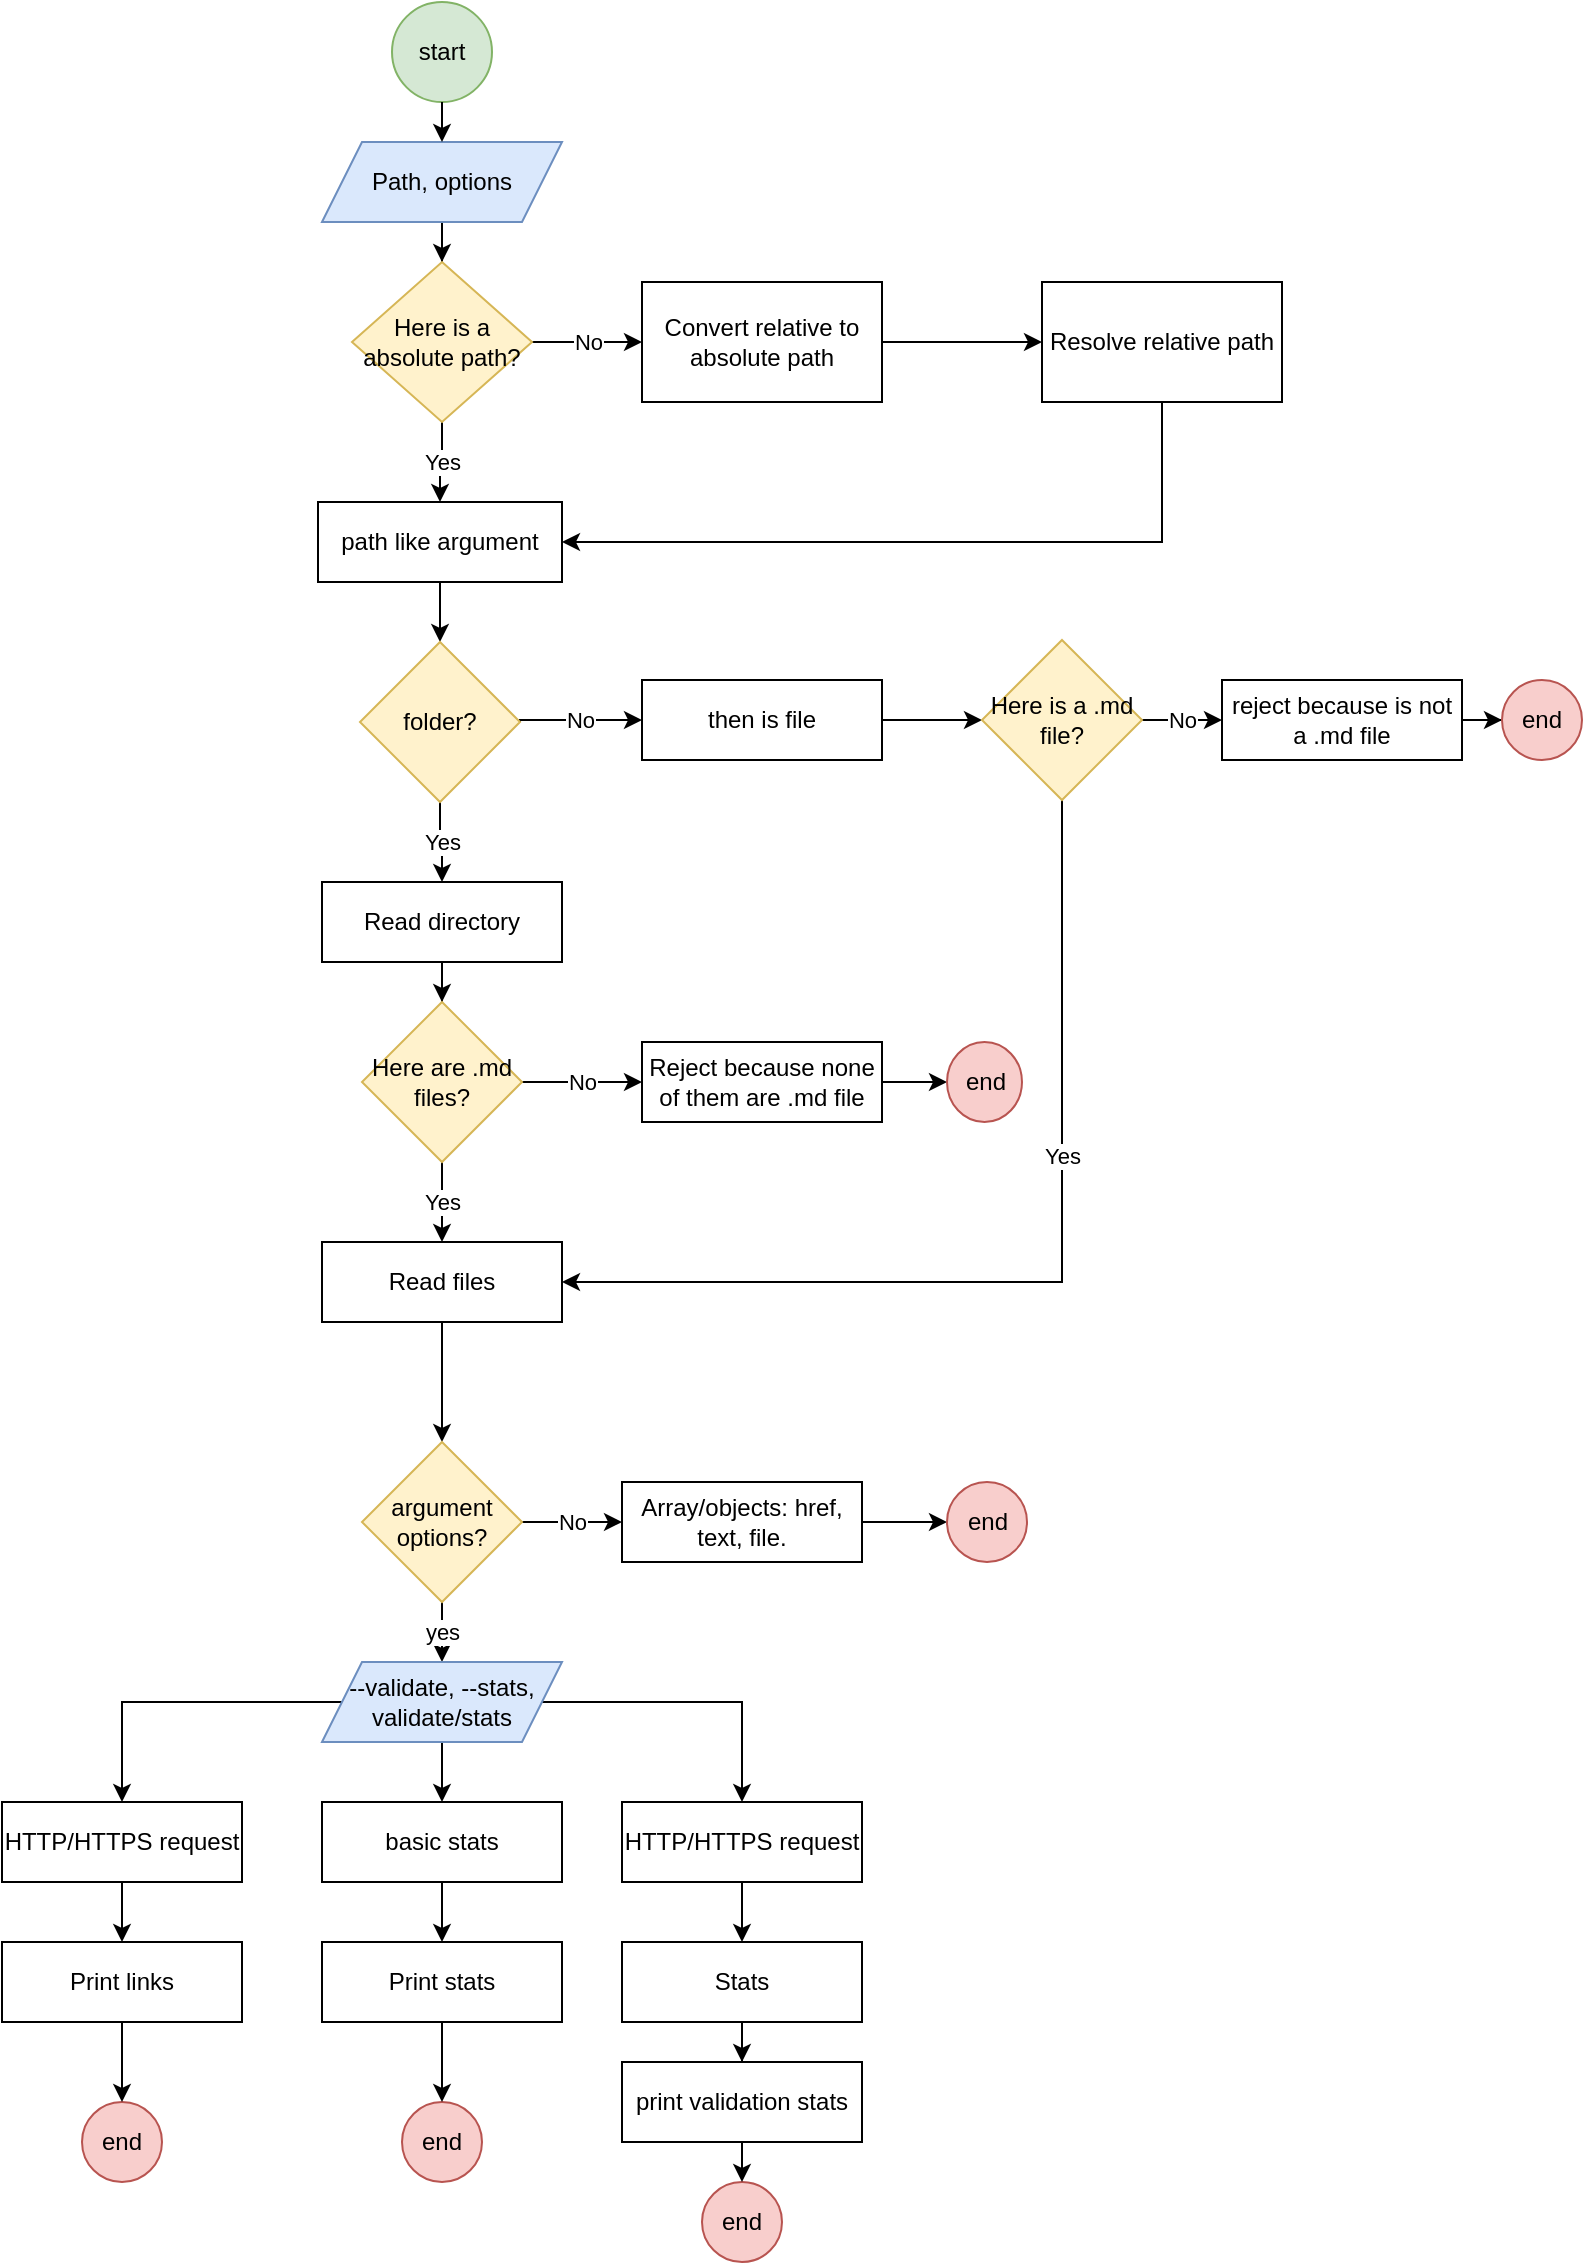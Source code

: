 <mxfile version="13.7.3" type="github">
  <diagram id="C5RBs43oDa-KdzZeNtuy" name="Page-1">
    <mxGraphModel dx="868" dy="492" grid="1" gridSize="10" guides="1" tooltips="1" connect="1" arrows="1" fold="1" page="1" pageScale="1" pageWidth="827" pageHeight="1169" math="0" shadow="0">
      <root>
        <mxCell id="WIyWlLk6GJQsqaUBKTNV-0" />
        <mxCell id="WIyWlLk6GJQsqaUBKTNV-1" parent="WIyWlLk6GJQsqaUBKTNV-0" />
        <mxCell id="k-PQKmkMwY5pAT0Tuovi-17" value="start" style="ellipse;whiteSpace=wrap;html=1;rounded=1;shadow=0;strokeWidth=1;glass=0;fillColor=#d5e8d4;strokeColor=#82b366;" parent="WIyWlLk6GJQsqaUBKTNV-1" vertex="1">
          <mxGeometry x="215" y="10" width="50" height="50" as="geometry" />
        </mxCell>
        <mxCell id="tLE4Vp8al6xEyKUH1ni7-5" value="" style="edgeStyle=orthogonalEdgeStyle;rounded=0;orthogonalLoop=1;jettySize=auto;html=1;" parent="WIyWlLk6GJQsqaUBKTNV-1" source="k-PQKmkMwY5pAT0Tuovi-19" target="gkMyFjgABTt4MsTzBbFO-0" edge="1">
          <mxGeometry relative="1" as="geometry" />
        </mxCell>
        <mxCell id="k-PQKmkMwY5pAT0Tuovi-19" value="Path, options" style="shape=parallelogram;perimeter=parallelogramPerimeter;whiteSpace=wrap;html=1;fixedSize=1;fillColor=#dae8fc;strokeColor=#6c8ebf;" parent="WIyWlLk6GJQsqaUBKTNV-1" vertex="1">
          <mxGeometry x="180" y="80" width="120" height="40" as="geometry" />
        </mxCell>
        <mxCell id="k-PQKmkMwY5pAT0Tuovi-21" value="" style="endArrow=classic;html=1;exitX=0.5;exitY=1;exitDx=0;exitDy=0;entryX=0.5;entryY=0;entryDx=0;entryDy=0;" parent="WIyWlLk6GJQsqaUBKTNV-1" source="k-PQKmkMwY5pAT0Tuovi-17" target="k-PQKmkMwY5pAT0Tuovi-19" edge="1">
          <mxGeometry width="50" height="50" relative="1" as="geometry">
            <mxPoint x="440" y="250" as="sourcePoint" />
            <mxPoint x="490" y="200" as="targetPoint" />
          </mxGeometry>
        </mxCell>
        <mxCell id="k-PQKmkMwY5pAT0Tuovi-24" value="end" style="ellipse;whiteSpace=wrap;html=1;aspect=fixed;fillColor=#f8cecc;strokeColor=#b85450;" parent="WIyWlLk6GJQsqaUBKTNV-1" vertex="1">
          <mxGeometry x="370" y="1100" width="40" height="40" as="geometry" />
        </mxCell>
        <mxCell id="tLE4Vp8al6xEyKUH1ni7-1" value="No" style="edgeStyle=orthogonalEdgeStyle;rounded=0;orthogonalLoop=1;jettySize=auto;html=1;" parent="WIyWlLk6GJQsqaUBKTNV-1" source="gkMyFjgABTt4MsTzBbFO-0" target="tLE4Vp8al6xEyKUH1ni7-0" edge="1">
          <mxGeometry relative="1" as="geometry" />
        </mxCell>
        <mxCell id="tLE4Vp8al6xEyKUH1ni7-3" value="Yes" style="edgeStyle=orthogonalEdgeStyle;rounded=0;orthogonalLoop=1;jettySize=auto;html=1;entryX=0.5;entryY=0;entryDx=0;entryDy=0;" parent="WIyWlLk6GJQsqaUBKTNV-1" source="gkMyFjgABTt4MsTzBbFO-0" target="tLE4Vp8al6xEyKUH1ni7-4" edge="1">
          <mxGeometry relative="1" as="geometry">
            <mxPoint x="240" y="260" as="targetPoint" />
          </mxGeometry>
        </mxCell>
        <mxCell id="gkMyFjgABTt4MsTzBbFO-0" value="Here is a absolute path?" style="rhombus;whiteSpace=wrap;html=1;fillColor=#fff2cc;strokeColor=#d6b656;" parent="WIyWlLk6GJQsqaUBKTNV-1" vertex="1">
          <mxGeometry x="195" y="140" width="90" height="80" as="geometry" />
        </mxCell>
        <mxCell id="gkMyFjgABTt4MsTzBbFO-8" value="" style="endArrow=classic;html=1;exitX=0.5;exitY=1;exitDx=0;exitDy=0;" parent="WIyWlLk6GJQsqaUBKTNV-1" source="tLE4Vp8al6xEyKUH1ni7-57" edge="1">
          <mxGeometry width="50" height="50" relative="1" as="geometry">
            <mxPoint x="240" y="1305" as="sourcePoint" />
            <mxPoint x="390" y="1100" as="targetPoint" />
          </mxGeometry>
        </mxCell>
        <mxCell id="Vxswq9TNGFMc868pG4Yb-1" value="" style="edgeStyle=orthogonalEdgeStyle;rounded=0;orthogonalLoop=1;jettySize=auto;html=1;" edge="1" parent="WIyWlLk6GJQsqaUBKTNV-1" source="tLE4Vp8al6xEyKUH1ni7-0" target="Vxswq9TNGFMc868pG4Yb-0">
          <mxGeometry relative="1" as="geometry" />
        </mxCell>
        <mxCell id="tLE4Vp8al6xEyKUH1ni7-0" value="Convert relative to absolute path" style="whiteSpace=wrap;html=1;" parent="WIyWlLk6GJQsqaUBKTNV-1" vertex="1">
          <mxGeometry x="340" y="150" width="120" height="60" as="geometry" />
        </mxCell>
        <mxCell id="tLE4Vp8al6xEyKUH1ni7-7" value="" style="edgeStyle=orthogonalEdgeStyle;rounded=0;orthogonalLoop=1;jettySize=auto;html=1;" parent="WIyWlLk6GJQsqaUBKTNV-1" source="tLE4Vp8al6xEyKUH1ni7-4" target="tLE4Vp8al6xEyKUH1ni7-6" edge="1">
          <mxGeometry relative="1" as="geometry" />
        </mxCell>
        <mxCell id="tLE4Vp8al6xEyKUH1ni7-4" value="path like argument" style="rounded=0;whiteSpace=wrap;html=1;" parent="WIyWlLk6GJQsqaUBKTNV-1" vertex="1">
          <mxGeometry x="178" y="260" width="122" height="40" as="geometry" />
        </mxCell>
        <mxCell id="tLE4Vp8al6xEyKUH1ni7-9" value="No" style="edgeStyle=orthogonalEdgeStyle;rounded=0;orthogonalLoop=1;jettySize=auto;html=1;exitX=1;exitY=0.5;exitDx=0;exitDy=0;" parent="WIyWlLk6GJQsqaUBKTNV-1" source="tLE4Vp8al6xEyKUH1ni7-6" target="tLE4Vp8al6xEyKUH1ni7-8" edge="1">
          <mxGeometry relative="1" as="geometry">
            <Array as="points">
              <mxPoint x="279" y="369" />
            </Array>
            <mxPoint x="269" y="369" as="sourcePoint" />
          </mxGeometry>
        </mxCell>
        <mxCell id="tLE4Vp8al6xEyKUH1ni7-11" value="Yes" style="edgeStyle=orthogonalEdgeStyle;rounded=0;orthogonalLoop=1;jettySize=auto;html=1;" parent="WIyWlLk6GJQsqaUBKTNV-1" source="tLE4Vp8al6xEyKUH1ni7-6" target="tLE4Vp8al6xEyKUH1ni7-10" edge="1">
          <mxGeometry relative="1" as="geometry" />
        </mxCell>
        <mxCell id="tLE4Vp8al6xEyKUH1ni7-6" value="folder?" style="rhombus;whiteSpace=wrap;html=1;rounded=0;fillColor=#fff2cc;strokeColor=#d6b656;" parent="WIyWlLk6GJQsqaUBKTNV-1" vertex="1">
          <mxGeometry x="199" y="330" width="80" height="80" as="geometry" />
        </mxCell>
        <mxCell id="tLE4Vp8al6xEyKUH1ni7-23" value="" style="edgeStyle=orthogonalEdgeStyle;rounded=0;orthogonalLoop=1;jettySize=auto;html=1;" parent="WIyWlLk6GJQsqaUBKTNV-1" source="tLE4Vp8al6xEyKUH1ni7-8" target="tLE4Vp8al6xEyKUH1ni7-22" edge="1">
          <mxGeometry relative="1" as="geometry" />
        </mxCell>
        <mxCell id="tLE4Vp8al6xEyKUH1ni7-8" value="then is file" style="whiteSpace=wrap;html=1;rounded=0;" parent="WIyWlLk6GJQsqaUBKTNV-1" vertex="1">
          <mxGeometry x="340" y="349" width="120" height="40" as="geometry" />
        </mxCell>
        <mxCell id="tLE4Vp8al6xEyKUH1ni7-13" value="" style="edgeStyle=orthogonalEdgeStyle;rounded=0;orthogonalLoop=1;jettySize=auto;html=1;" parent="WIyWlLk6GJQsqaUBKTNV-1" source="tLE4Vp8al6xEyKUH1ni7-10" target="tLE4Vp8al6xEyKUH1ni7-12" edge="1">
          <mxGeometry relative="1" as="geometry" />
        </mxCell>
        <mxCell id="tLE4Vp8al6xEyKUH1ni7-10" value="Read directory" style="whiteSpace=wrap;html=1;rounded=0;" parent="WIyWlLk6GJQsqaUBKTNV-1" vertex="1">
          <mxGeometry x="180" y="450" width="120" height="40" as="geometry" />
        </mxCell>
        <mxCell id="tLE4Vp8al6xEyKUH1ni7-15" value="Yes" style="edgeStyle=orthogonalEdgeStyle;rounded=0;orthogonalLoop=1;jettySize=auto;html=1;" parent="WIyWlLk6GJQsqaUBKTNV-1" source="tLE4Vp8al6xEyKUH1ni7-12" target="tLE4Vp8al6xEyKUH1ni7-14" edge="1">
          <mxGeometry relative="1" as="geometry" />
        </mxCell>
        <mxCell id="tLE4Vp8al6xEyKUH1ni7-17" value="No" style="edgeStyle=orthogonalEdgeStyle;rounded=0;orthogonalLoop=1;jettySize=auto;html=1;" parent="WIyWlLk6GJQsqaUBKTNV-1" source="tLE4Vp8al6xEyKUH1ni7-12" target="tLE4Vp8al6xEyKUH1ni7-16" edge="1">
          <mxGeometry relative="1" as="geometry" />
        </mxCell>
        <mxCell id="tLE4Vp8al6xEyKUH1ni7-12" value="Here are .md files?" style="rhombus;whiteSpace=wrap;html=1;rounded=0;fillColor=#fff2cc;strokeColor=#d6b656;" parent="WIyWlLk6GJQsqaUBKTNV-1" vertex="1">
          <mxGeometry x="200" y="510" width="80" height="80" as="geometry" />
        </mxCell>
        <mxCell id="tLE4Vp8al6xEyKUH1ni7-31" value="" style="edgeStyle=orthogonalEdgeStyle;rounded=0;orthogonalLoop=1;jettySize=auto;html=1;" parent="WIyWlLk6GJQsqaUBKTNV-1" source="tLE4Vp8al6xEyKUH1ni7-14" target="tLE4Vp8al6xEyKUH1ni7-30" edge="1">
          <mxGeometry relative="1" as="geometry" />
        </mxCell>
        <mxCell id="tLE4Vp8al6xEyKUH1ni7-14" value="Read files" style="whiteSpace=wrap;html=1;rounded=0;" parent="WIyWlLk6GJQsqaUBKTNV-1" vertex="1">
          <mxGeometry x="180" y="630" width="120" height="40" as="geometry" />
        </mxCell>
        <mxCell id="tLE4Vp8al6xEyKUH1ni7-21" value="" style="edgeStyle=orthogonalEdgeStyle;rounded=0;orthogonalLoop=1;jettySize=auto;html=1;" parent="WIyWlLk6GJQsqaUBKTNV-1" source="tLE4Vp8al6xEyKUH1ni7-16" target="tLE4Vp8al6xEyKUH1ni7-20" edge="1">
          <mxGeometry relative="1" as="geometry" />
        </mxCell>
        <mxCell id="tLE4Vp8al6xEyKUH1ni7-16" value="Reject because none of them are .md file" style="whiteSpace=wrap;html=1;rounded=0;" parent="WIyWlLk6GJQsqaUBKTNV-1" vertex="1">
          <mxGeometry x="340" y="530" width="120" height="40" as="geometry" />
        </mxCell>
        <mxCell id="tLE4Vp8al6xEyKUH1ni7-20" value="end" style="ellipse;whiteSpace=wrap;html=1;rounded=0;fillColor=#f8cecc;strokeColor=#b85450;" parent="WIyWlLk6GJQsqaUBKTNV-1" vertex="1">
          <mxGeometry x="492.5" y="530" width="37.5" height="40" as="geometry" />
        </mxCell>
        <mxCell id="tLE4Vp8al6xEyKUH1ni7-25" value="No" style="edgeStyle=orthogonalEdgeStyle;rounded=0;orthogonalLoop=1;jettySize=auto;html=1;" parent="WIyWlLk6GJQsqaUBKTNV-1" source="tLE4Vp8al6xEyKUH1ni7-22" target="tLE4Vp8al6xEyKUH1ni7-24" edge="1">
          <mxGeometry relative="1" as="geometry" />
        </mxCell>
        <mxCell id="tLE4Vp8al6xEyKUH1ni7-27" value="" style="edgeStyle=orthogonalEdgeStyle;rounded=0;orthogonalLoop=1;jettySize=auto;html=1;entryX=1;entryY=0.5;entryDx=0;entryDy=0;" parent="WIyWlLk6GJQsqaUBKTNV-1" source="tLE4Vp8al6xEyKUH1ni7-22" target="tLE4Vp8al6xEyKUH1ni7-14" edge="1">
          <mxGeometry relative="1" as="geometry">
            <mxPoint x="650" y="610" as="targetPoint" />
            <Array as="points">
              <mxPoint x="550" y="650" />
            </Array>
          </mxGeometry>
        </mxCell>
        <mxCell id="tLE4Vp8al6xEyKUH1ni7-64" value="Yes" style="edgeLabel;html=1;align=center;verticalAlign=middle;resizable=0;points=[];" parent="tLE4Vp8al6xEyKUH1ni7-27" vertex="1" connectable="0">
          <mxGeometry x="-0.017" y="-63" relative="1" as="geometry">
            <mxPoint as="offset" />
          </mxGeometry>
        </mxCell>
        <mxCell id="tLE4Vp8al6xEyKUH1ni7-22" value="Here is a .md file?" style="rhombus;whiteSpace=wrap;html=1;rounded=0;fillColor=#fff2cc;strokeColor=#d6b656;" parent="WIyWlLk6GJQsqaUBKTNV-1" vertex="1">
          <mxGeometry x="510" y="329" width="80" height="80" as="geometry" />
        </mxCell>
        <mxCell id="tLE4Vp8al6xEyKUH1ni7-29" value="" style="edgeStyle=orthogonalEdgeStyle;rounded=0;orthogonalLoop=1;jettySize=auto;html=1;" parent="WIyWlLk6GJQsqaUBKTNV-1" source="tLE4Vp8al6xEyKUH1ni7-24" target="tLE4Vp8al6xEyKUH1ni7-28" edge="1">
          <mxGeometry relative="1" as="geometry" />
        </mxCell>
        <mxCell id="tLE4Vp8al6xEyKUH1ni7-24" value="reject because is not a .md file" style="whiteSpace=wrap;html=1;rounded=0;" parent="WIyWlLk6GJQsqaUBKTNV-1" vertex="1">
          <mxGeometry x="630" y="349" width="120" height="40" as="geometry" />
        </mxCell>
        <mxCell id="tLE4Vp8al6xEyKUH1ni7-28" value="end" style="ellipse;whiteSpace=wrap;html=1;rounded=0;fillColor=#f8cecc;strokeColor=#b85450;" parent="WIyWlLk6GJQsqaUBKTNV-1" vertex="1">
          <mxGeometry x="770" y="349" width="40" height="40" as="geometry" />
        </mxCell>
        <mxCell id="tLE4Vp8al6xEyKUH1ni7-35" value="No" style="edgeStyle=orthogonalEdgeStyle;rounded=0;orthogonalLoop=1;jettySize=auto;html=1;" parent="WIyWlLk6GJQsqaUBKTNV-1" source="tLE4Vp8al6xEyKUH1ni7-30" target="tLE4Vp8al6xEyKUH1ni7-34" edge="1">
          <mxGeometry relative="1" as="geometry" />
        </mxCell>
        <mxCell id="tLE4Vp8al6xEyKUH1ni7-42" value="yes" style="edgeStyle=orthogonalEdgeStyle;rounded=0;orthogonalLoop=1;jettySize=auto;html=1;" parent="WIyWlLk6GJQsqaUBKTNV-1" source="tLE4Vp8al6xEyKUH1ni7-30" target="tLE4Vp8al6xEyKUH1ni7-41" edge="1">
          <mxGeometry relative="1" as="geometry" />
        </mxCell>
        <mxCell id="tLE4Vp8al6xEyKUH1ni7-30" value="argument options?" style="rhombus;whiteSpace=wrap;html=1;rounded=0;fillColor=#fff2cc;strokeColor=#d6b656;" parent="WIyWlLk6GJQsqaUBKTNV-1" vertex="1">
          <mxGeometry x="200" y="730" width="80" height="80" as="geometry" />
        </mxCell>
        <mxCell id="tLE4Vp8al6xEyKUH1ni7-37" value="" style="edgeStyle=orthogonalEdgeStyle;rounded=0;orthogonalLoop=1;jettySize=auto;html=1;" parent="WIyWlLk6GJQsqaUBKTNV-1" source="tLE4Vp8al6xEyKUH1ni7-34" target="tLE4Vp8al6xEyKUH1ni7-36" edge="1">
          <mxGeometry relative="1" as="geometry" />
        </mxCell>
        <mxCell id="tLE4Vp8al6xEyKUH1ni7-34" value="Array/objects: href, text, file." style="whiteSpace=wrap;html=1;rounded=0;" parent="WIyWlLk6GJQsqaUBKTNV-1" vertex="1">
          <mxGeometry x="330" y="750" width="120" height="40" as="geometry" />
        </mxCell>
        <mxCell id="tLE4Vp8al6xEyKUH1ni7-36" value="end" style="ellipse;whiteSpace=wrap;html=1;rounded=0;fillColor=#f8cecc;strokeColor=#b85450;" parent="WIyWlLk6GJQsqaUBKTNV-1" vertex="1">
          <mxGeometry x="492.5" y="750" width="40" height="40" as="geometry" />
        </mxCell>
        <mxCell id="tLE4Vp8al6xEyKUH1ni7-44" value="" style="edgeStyle=orthogonalEdgeStyle;rounded=0;orthogonalLoop=1;jettySize=auto;html=1;" parent="WIyWlLk6GJQsqaUBKTNV-1" source="tLE4Vp8al6xEyKUH1ni7-41" target="tLE4Vp8al6xEyKUH1ni7-43" edge="1">
          <mxGeometry relative="1" as="geometry" />
        </mxCell>
        <mxCell id="tLE4Vp8al6xEyKUH1ni7-46" value="" style="edgeStyle=orthogonalEdgeStyle;rounded=0;orthogonalLoop=1;jettySize=auto;html=1;" parent="WIyWlLk6GJQsqaUBKTNV-1" source="tLE4Vp8al6xEyKUH1ni7-41" target="tLE4Vp8al6xEyKUH1ni7-45" edge="1">
          <mxGeometry relative="1" as="geometry" />
        </mxCell>
        <mxCell id="tLE4Vp8al6xEyKUH1ni7-48" value="" style="edgeStyle=orthogonalEdgeStyle;rounded=0;orthogonalLoop=1;jettySize=auto;html=1;" parent="WIyWlLk6GJQsqaUBKTNV-1" source="tLE4Vp8al6xEyKUH1ni7-41" target="tLE4Vp8al6xEyKUH1ni7-47" edge="1">
          <mxGeometry relative="1" as="geometry" />
        </mxCell>
        <mxCell id="tLE4Vp8al6xEyKUH1ni7-41" value="--validate, --stats, validate/stats" style="shape=parallelogram;perimeter=parallelogramPerimeter;whiteSpace=wrap;html=1;fixedSize=1;rounded=0;fillColor=#dae8fc;strokeColor=#6c8ebf;" parent="WIyWlLk6GJQsqaUBKTNV-1" vertex="1">
          <mxGeometry x="180" y="840" width="120" height="40" as="geometry" />
        </mxCell>
        <mxCell id="tLE4Vp8al6xEyKUH1ni7-56" value="" style="edgeStyle=orthogonalEdgeStyle;rounded=0;orthogonalLoop=1;jettySize=auto;html=1;" parent="WIyWlLk6GJQsqaUBKTNV-1" source="tLE4Vp8al6xEyKUH1ni7-43" target="tLE4Vp8al6xEyKUH1ni7-55" edge="1">
          <mxGeometry relative="1" as="geometry" />
        </mxCell>
        <mxCell id="tLE4Vp8al6xEyKUH1ni7-43" value="basic stats" style="whiteSpace=wrap;html=1;rounded=0;" parent="WIyWlLk6GJQsqaUBKTNV-1" vertex="1">
          <mxGeometry x="180" y="910" width="120" height="40" as="geometry" />
        </mxCell>
        <mxCell id="tLE4Vp8al6xEyKUH1ni7-50" value="" style="edgeStyle=orthogonalEdgeStyle;rounded=0;orthogonalLoop=1;jettySize=auto;html=1;" parent="WIyWlLk6GJQsqaUBKTNV-1" source="tLE4Vp8al6xEyKUH1ni7-45" target="tLE4Vp8al6xEyKUH1ni7-49" edge="1">
          <mxGeometry relative="1" as="geometry" />
        </mxCell>
        <mxCell id="tLE4Vp8al6xEyKUH1ni7-45" value="HTTP/HTTPS request" style="whiteSpace=wrap;html=1;rounded=0;" parent="WIyWlLk6GJQsqaUBKTNV-1" vertex="1">
          <mxGeometry x="20" y="910" width="120" height="40" as="geometry" />
        </mxCell>
        <mxCell id="tLE4Vp8al6xEyKUH1ni7-54" value="" style="edgeStyle=orthogonalEdgeStyle;rounded=0;orthogonalLoop=1;jettySize=auto;html=1;" parent="WIyWlLk6GJQsqaUBKTNV-1" source="tLE4Vp8al6xEyKUH1ni7-47" target="tLE4Vp8al6xEyKUH1ni7-53" edge="1">
          <mxGeometry relative="1" as="geometry" />
        </mxCell>
        <mxCell id="tLE4Vp8al6xEyKUH1ni7-47" value="HTTP/HTTPS request" style="whiteSpace=wrap;html=1;rounded=0;" parent="WIyWlLk6GJQsqaUBKTNV-1" vertex="1">
          <mxGeometry x="330" y="910" width="120" height="40" as="geometry" />
        </mxCell>
        <mxCell id="tLE4Vp8al6xEyKUH1ni7-49" value="Print links" style="whiteSpace=wrap;html=1;rounded=0;" parent="WIyWlLk6GJQsqaUBKTNV-1" vertex="1">
          <mxGeometry x="20" y="980" width="120" height="40" as="geometry" />
        </mxCell>
        <mxCell id="tLE4Vp8al6xEyKUH1ni7-58" value="" style="edgeStyle=orthogonalEdgeStyle;rounded=0;orthogonalLoop=1;jettySize=auto;html=1;" parent="WIyWlLk6GJQsqaUBKTNV-1" source="tLE4Vp8al6xEyKUH1ni7-53" target="tLE4Vp8al6xEyKUH1ni7-57" edge="1">
          <mxGeometry relative="1" as="geometry" />
        </mxCell>
        <mxCell id="tLE4Vp8al6xEyKUH1ni7-53" value="Stats" style="whiteSpace=wrap;html=1;rounded=0;" parent="WIyWlLk6GJQsqaUBKTNV-1" vertex="1">
          <mxGeometry x="330" y="980" width="120" height="40" as="geometry" />
        </mxCell>
        <mxCell id="tLE4Vp8al6xEyKUH1ni7-55" value="Print stats" style="whiteSpace=wrap;html=1;rounded=0;" parent="WIyWlLk6GJQsqaUBKTNV-1" vertex="1">
          <mxGeometry x="180" y="980" width="120" height="40" as="geometry" />
        </mxCell>
        <mxCell id="tLE4Vp8al6xEyKUH1ni7-57" value="print validation stats" style="whiteSpace=wrap;html=1;rounded=0;" parent="WIyWlLk6GJQsqaUBKTNV-1" vertex="1">
          <mxGeometry x="330" y="1040" width="120" height="40" as="geometry" />
        </mxCell>
        <mxCell id="tLE4Vp8al6xEyKUH1ni7-60" value="end" style="ellipse;whiteSpace=wrap;html=1;aspect=fixed;fillColor=#f8cecc;strokeColor=#b85450;" parent="WIyWlLk6GJQsqaUBKTNV-1" vertex="1">
          <mxGeometry x="220" y="1060" width="40" height="40" as="geometry" />
        </mxCell>
        <mxCell id="tLE4Vp8al6xEyKUH1ni7-61" value="" style="endArrow=classic;html=1;exitX=0.5;exitY=1;exitDx=0;exitDy=0;" parent="WIyWlLk6GJQsqaUBKTNV-1" edge="1">
          <mxGeometry width="50" height="50" relative="1" as="geometry">
            <mxPoint x="240" y="1020" as="sourcePoint" />
            <mxPoint x="240" y="1060" as="targetPoint" />
          </mxGeometry>
        </mxCell>
        <mxCell id="tLE4Vp8al6xEyKUH1ni7-62" value="end" style="ellipse;whiteSpace=wrap;html=1;aspect=fixed;fillColor=#f8cecc;strokeColor=#b85450;" parent="WIyWlLk6GJQsqaUBKTNV-1" vertex="1">
          <mxGeometry x="60" y="1060" width="40" height="40" as="geometry" />
        </mxCell>
        <mxCell id="tLE4Vp8al6xEyKUH1ni7-63" value="" style="endArrow=classic;html=1;exitX=0.5;exitY=1;exitDx=0;exitDy=0;" parent="WIyWlLk6GJQsqaUBKTNV-1" edge="1">
          <mxGeometry width="50" height="50" relative="1" as="geometry">
            <mxPoint x="80" y="1020" as="sourcePoint" />
            <mxPoint x="80" y="1060" as="targetPoint" />
          </mxGeometry>
        </mxCell>
        <mxCell id="Vxswq9TNGFMc868pG4Yb-2" value="" style="edgeStyle=orthogonalEdgeStyle;rounded=0;orthogonalLoop=1;jettySize=auto;html=1;entryX=1;entryY=0.5;entryDx=0;entryDy=0;" edge="1" parent="WIyWlLk6GJQsqaUBKTNV-1" source="Vxswq9TNGFMc868pG4Yb-0" target="tLE4Vp8al6xEyKUH1ni7-4">
          <mxGeometry relative="1" as="geometry">
            <Array as="points">
              <mxPoint x="600" y="280" />
            </Array>
          </mxGeometry>
        </mxCell>
        <mxCell id="Vxswq9TNGFMc868pG4Yb-0" value="Resolve relative path" style="whiteSpace=wrap;html=1;" vertex="1" parent="WIyWlLk6GJQsqaUBKTNV-1">
          <mxGeometry x="540" y="150" width="120" height="60" as="geometry" />
        </mxCell>
      </root>
    </mxGraphModel>
  </diagram>
</mxfile>
